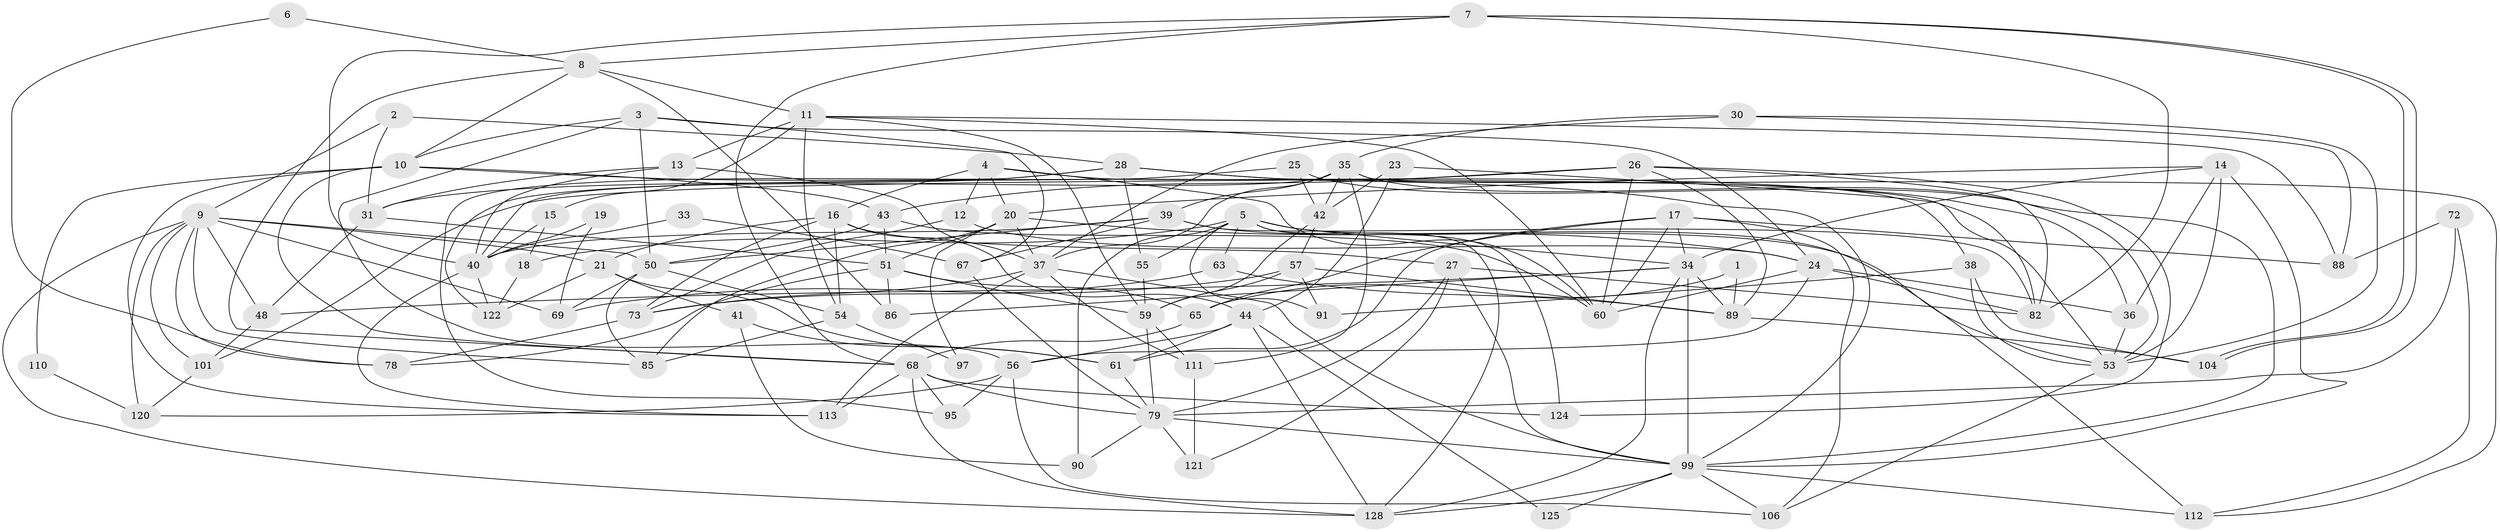 // Generated by graph-tools (version 1.1) at 2025/52/02/27/25 19:52:06]
// undirected, 84 vertices, 207 edges
graph export_dot {
graph [start="1"]
  node [color=gray90,style=filled];
  1;
  2;
  3 [super="+22"];
  4 [super="+81"];
  5 [super="+32"];
  6;
  7 [super="+76"];
  8 [super="+100"];
  9 [super="+46"];
  10 [super="+96"];
  11 [super="+109"];
  12;
  13 [super="+116"];
  14 [super="+80"];
  15;
  16 [super="+74"];
  17 [super="+129"];
  18;
  19;
  20 [super="+49"];
  21 [super="+103"];
  23;
  24 [super="+92"];
  25;
  26 [super="+29"];
  27 [super="+87"];
  28 [super="+47"];
  30;
  31;
  33;
  34 [super="+84"];
  35 [super="+62"];
  36 [super="+98"];
  37 [super="+45"];
  38;
  39 [super="+107"];
  40 [super="+102"];
  41 [super="+58"];
  42 [super="+64"];
  43;
  44 [super="+77"];
  48;
  50 [super="+52"];
  51 [super="+70"];
  53 [super="+115"];
  54 [super="+75"];
  55;
  56 [super="+71"];
  57 [super="+127"];
  59 [super="+66"];
  60 [super="+117"];
  61 [super="+94"];
  63;
  65;
  67 [super="+83"];
  68 [super="+93"];
  69;
  72;
  73;
  78;
  79 [super="+123"];
  82 [super="+114"];
  85;
  86;
  88;
  89 [super="+108"];
  90;
  91;
  95 [super="+126"];
  97;
  99 [super="+105"];
  101 [super="+119"];
  104;
  106;
  110;
  111;
  112 [super="+118"];
  113;
  120;
  121;
  122;
  124;
  125;
  128;
  1 -- 89;
  1 -- 65;
  2 -- 31;
  2 -- 9;
  2 -- 28;
  3 -- 10;
  3 -- 56;
  3 -- 50;
  3 -- 24;
  3 -- 67;
  4 -- 12;
  4 -- 16 [weight=2];
  4 -- 38;
  4 -- 20;
  4 -- 60;
  5 -- 55;
  5 -- 63;
  5 -- 90;
  5 -- 34;
  5 -- 128;
  5 -- 112;
  5 -- 18;
  5 -- 91;
  5 -- 124;
  6 -- 78;
  6 -- 8;
  7 -- 68;
  7 -- 104;
  7 -- 104;
  7 -- 82;
  7 -- 8;
  7 -- 40;
  8 -- 10;
  8 -- 11;
  8 -- 86;
  8 -- 68;
  9 -- 128;
  9 -- 69;
  9 -- 48;
  9 -- 21;
  9 -- 101;
  9 -- 85;
  9 -- 120;
  9 -- 78;
  9 -- 50;
  10 -- 113;
  10 -- 99;
  10 -- 43;
  10 -- 68;
  10 -- 110;
  11 -- 88;
  11 -- 60;
  11 -- 54;
  11 -- 59;
  11 -- 13;
  11 -- 15;
  12 -- 73;
  12 -- 24;
  13 -- 37 [weight=3];
  13 -- 31;
  13 -- 40;
  14 -- 36 [weight=2];
  14 -- 34;
  14 -- 99;
  14 -- 20;
  14 -- 53;
  15 -- 18;
  15 -- 40;
  16 -- 54;
  16 -- 73;
  16 -- 27;
  16 -- 21;
  16 -- 44;
  17 -- 65;
  17 -- 34;
  17 -- 88;
  17 -- 106;
  17 -- 60;
  17 -- 61;
  18 -- 122;
  19 -- 69;
  19 -- 40;
  20 -- 37;
  20 -- 85;
  20 -- 97;
  20 -- 51;
  20 -- 24;
  21 -- 122;
  21 -- 41;
  21 -- 61;
  23 -- 44;
  23 -- 42;
  23 -- 82;
  24 -- 60;
  24 -- 82;
  24 -- 36;
  24 -- 56;
  25 -- 99;
  25 -- 122;
  25 -- 42;
  26 -- 89;
  26 -- 101;
  26 -- 43 [weight=2];
  26 -- 124;
  26 -- 60;
  26 -- 82;
  27 -- 121;
  27 -- 99;
  27 -- 82;
  27 -- 79;
  28 -- 31;
  28 -- 95;
  28 -- 53;
  28 -- 55;
  28 -- 36;
  30 -- 37;
  30 -- 53;
  30 -- 88;
  30 -- 35;
  31 -- 48;
  31 -- 51;
  33 -- 40;
  33 -- 67;
  34 -- 128;
  34 -- 48;
  34 -- 99;
  34 -- 86;
  34 -- 89;
  35 -- 112;
  35 -- 39;
  35 -- 53;
  35 -- 37;
  35 -- 40;
  35 -- 42;
  35 -- 111;
  36 -- 53;
  37 -- 113;
  37 -- 73;
  37 -- 99;
  37 -- 111;
  38 -- 53;
  38 -- 91;
  38 -- 104;
  39 -- 40;
  39 -- 50;
  39 -- 82;
  39 -- 67;
  39 -- 53;
  40 -- 113;
  40 -- 122;
  41 -- 90;
  41 -- 61;
  42 -- 59;
  42 -- 57;
  43 -- 50;
  43 -- 60;
  43 -- 51;
  44 -- 128;
  44 -- 56;
  44 -- 61;
  44 -- 125;
  48 -- 101;
  50 -- 69;
  50 -- 85;
  50 -- 54;
  51 -- 65;
  51 -- 59;
  51 -- 86;
  51 -- 78;
  53 -- 106;
  54 -- 85;
  54 -- 97;
  55 -- 59;
  56 -- 106;
  56 -- 95;
  56 -- 120;
  57 -- 69;
  57 -- 91;
  57 -- 89;
  57 -- 59;
  59 -- 111;
  59 -- 79;
  61 -- 79;
  63 -- 89;
  63 -- 73;
  65 -- 68;
  67 -- 79;
  68 -- 124;
  68 -- 128;
  68 -- 113;
  68 -- 95;
  68 -- 79;
  72 -- 88;
  72 -- 79;
  72 -- 112;
  73 -- 78;
  79 -- 121;
  79 -- 90;
  79 -- 99;
  89 -- 104;
  99 -- 106;
  99 -- 112;
  99 -- 125;
  99 -- 128;
  101 -- 120;
  110 -- 120;
  111 -- 121;
}

